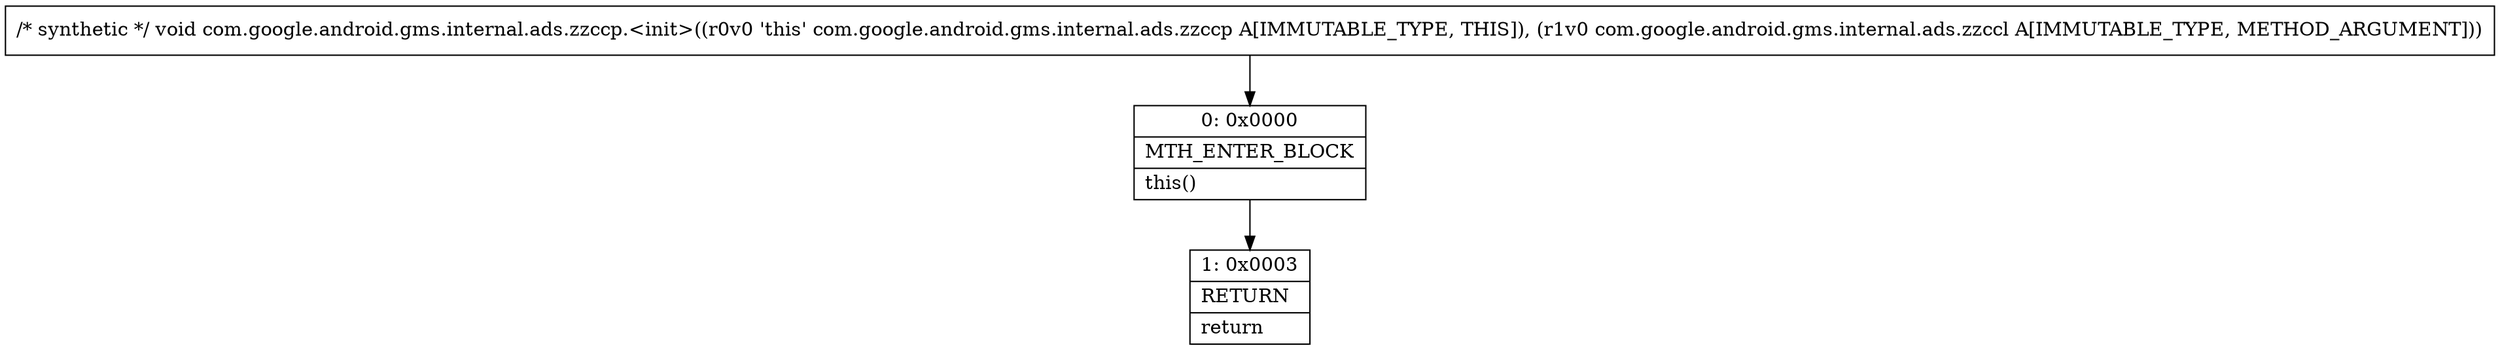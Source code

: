digraph "CFG forcom.google.android.gms.internal.ads.zzccp.\<init\>(Lcom\/google\/android\/gms\/internal\/ads\/zzccl;)V" {
Node_0 [shape=record,label="{0\:\ 0x0000|MTH_ENTER_BLOCK\l|this()\l}"];
Node_1 [shape=record,label="{1\:\ 0x0003|RETURN\l|return\l}"];
MethodNode[shape=record,label="{\/* synthetic *\/ void com.google.android.gms.internal.ads.zzccp.\<init\>((r0v0 'this' com.google.android.gms.internal.ads.zzccp A[IMMUTABLE_TYPE, THIS]), (r1v0 com.google.android.gms.internal.ads.zzccl A[IMMUTABLE_TYPE, METHOD_ARGUMENT])) }"];
MethodNode -> Node_0;
Node_0 -> Node_1;
}

